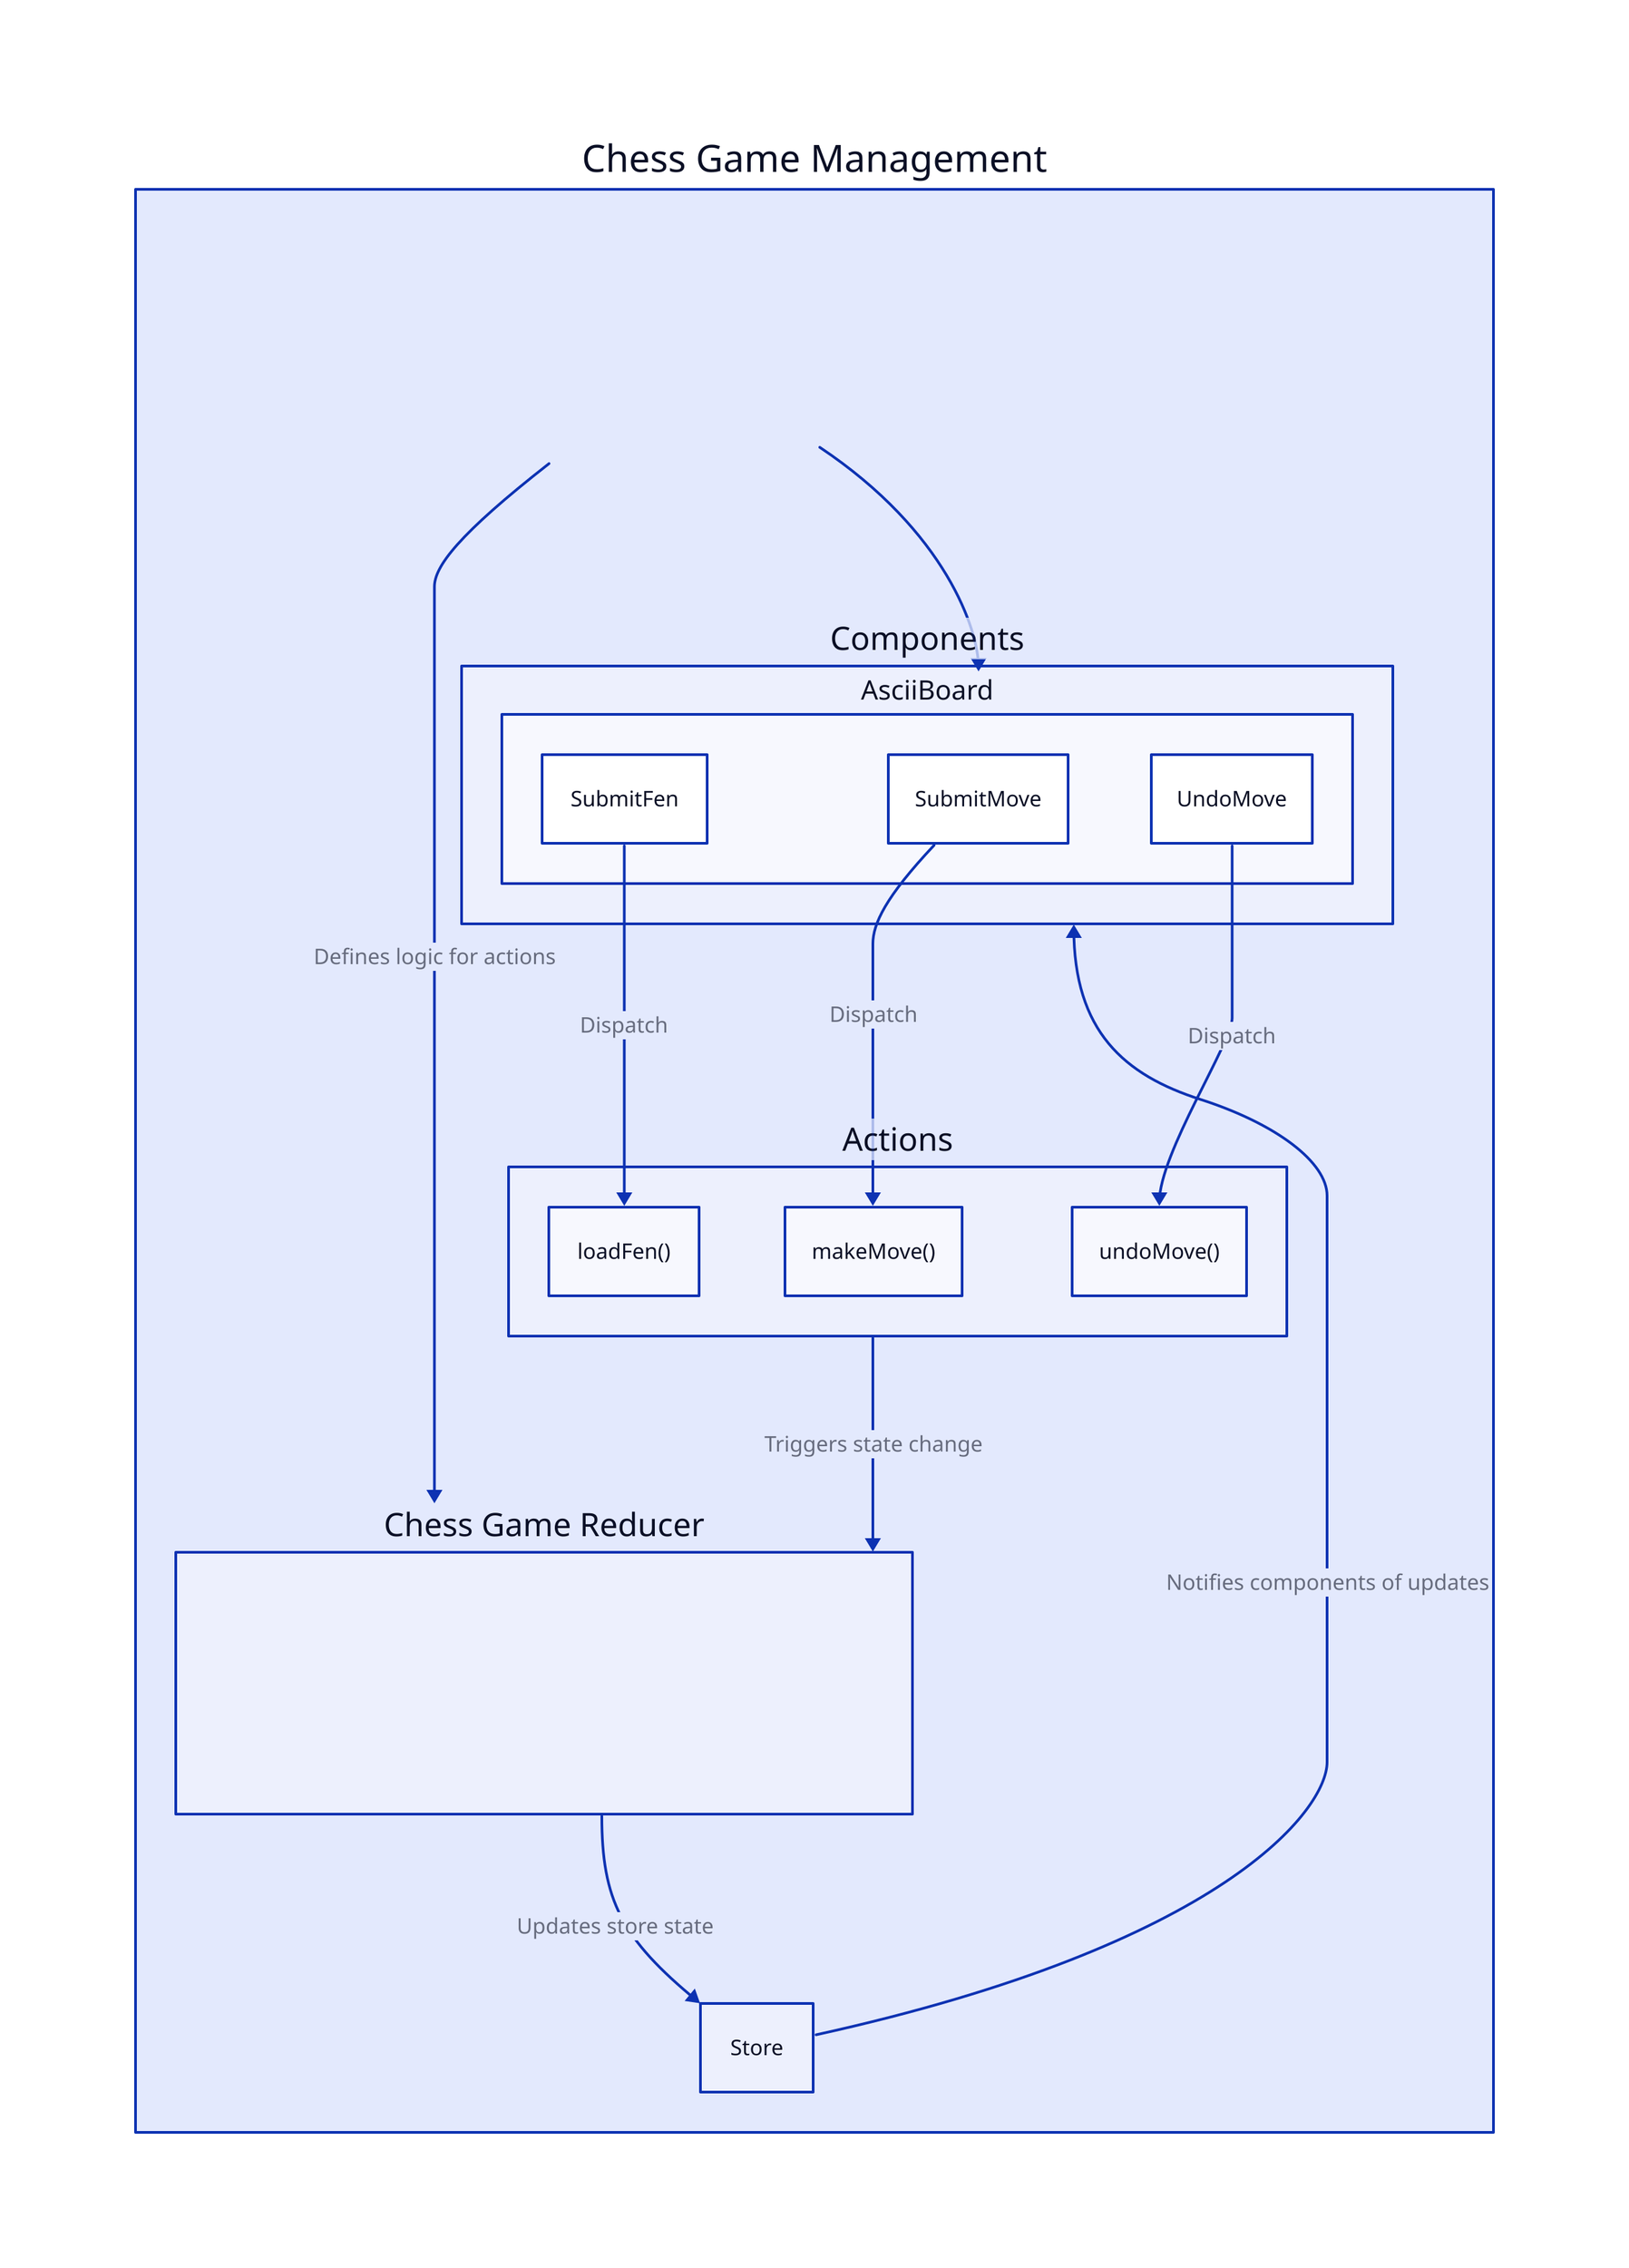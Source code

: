 vars: {
  d2-config: {
    layout-engine: elk
    theme-id: 104
  }
}

_chessGameManagement: Chess Game Management {
  _components: Components {
    _asciiBoard: AsciiBoard {
      _submitFen: SubmitFen
      _submitMove: SubmitMove
      _undoMove: UndoMove
    }
  }

  _actions: Actions {
    _loadFen: loadFen()
    _makeMove: makeMove()
    _undoMove: undoMove()
  }

  _chessGameReducer: Chess Game Reducer {
    _chessGameState: |md
      ## ChessGameState
      * FEN
      * Moves
      * History
    |
    _md: |md
      ## Cases
      * loadFen
      * makeMove
      * undoMove  
    |
  }

  _store: Store {/* Holds chess game state */}

  _chessGameClass: |md
    ## class ChessGame:  
    * Constructor
    * getMoves() -> _moves
    * makeMove(move: string)
    * undo()
    * toFen() -> _fen
  |

  _components._asciiBoard._submitFen -> _actions._loadFen: Dispatch
  _components._asciiBoard._submitMove -> _actions._makeMove: Dispatch
  _components._asciiBoard._undoMove -> _actions._undoMove: Dispatch
  _actions -> _chessGameReducer: Triggers state change
  _chessGameReducer -> _store: Updates store state
  _components <- _store: Notifies components of updates

  _chessGameClass -> _chessGameReducer: Defines logic for actions
  _components._asciiBoard <- _chessGameClass
}

